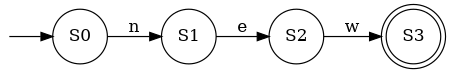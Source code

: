 digraph finite_state_machine {
    rankdir=LR;
    size="3,3"
    node [shape = point, color=white, fontcolor=white]; start;
    node [shape = doublecircle, color=black, fontcolor=black]; S3;
    node [shape = circle];
    start -> S0;
    S0 -> S1 [ label = "n" ];
    S1 -> S2 [ label = "e" ];
    S2 -> S3 [ label = "w" ];
}
